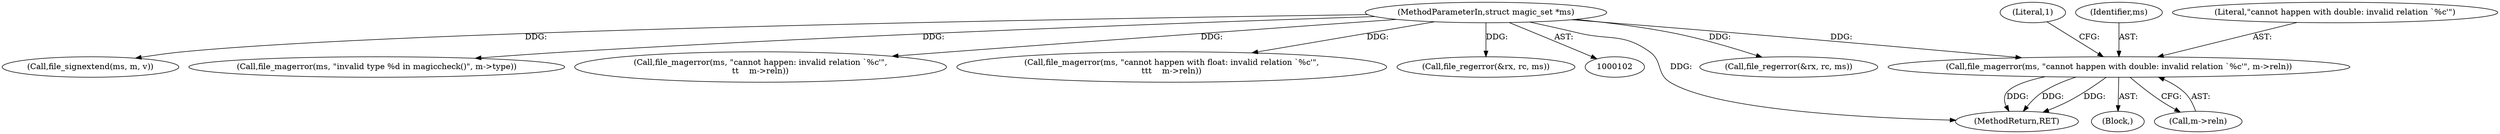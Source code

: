 digraph "0_file_74cafd7de9ec99a14f4480927580e501c8f852c3@pointer" {
"1000303" [label="(Call,file_magerror(ms, \"cannot happen with double: invalid relation `%c'\", m->reln))"];
"1000103" [label="(MethodParameterIn,struct magic_set *ms)"];
"1000976" [label="(MethodReturn,RET)"];
"1000509" [label="(Call,file_regerror(&rx, rc, ms))"];
"1000686" [label="(Call,file_signextend(ms, m, v))"];
"1000311" [label="(Literal,1)"];
"1000675" [label="(Call,file_magerror(ms, \"invalid type %d in magiccheck()\", m->type))"];
"1000304" [label="(Identifier,ms)"];
"1000965" [label="(Call,file_magerror(ms, \"cannot happen: invalid relation `%c'\",\n\t\t    m->reln))"];
"1000305" [label="(Literal,\"cannot happen with double: invalid relation `%c'\")"];
"1000103" [label="(MethodParameterIn,struct magic_set *ms)"];
"1000268" [label="(Block,)"];
"1000303" [label="(Call,file_magerror(ms, \"cannot happen with double: invalid relation `%c'\", m->reln))"];
"1000238" [label="(Call,file_magerror(ms, \"cannot happen with float: invalid relation `%c'\",\n\t\t\t    m->reln))"];
"1000306" [label="(Call,m->reln)"];
"1000643" [label="(Call,file_regerror(&rx, rc, ms))"];
"1000303" -> "1000268"  [label="AST: "];
"1000303" -> "1000306"  [label="CFG: "];
"1000304" -> "1000303"  [label="AST: "];
"1000305" -> "1000303"  [label="AST: "];
"1000306" -> "1000303"  [label="AST: "];
"1000311" -> "1000303"  [label="CFG: "];
"1000303" -> "1000976"  [label="DDG: "];
"1000303" -> "1000976"  [label="DDG: "];
"1000303" -> "1000976"  [label="DDG: "];
"1000103" -> "1000303"  [label="DDG: "];
"1000103" -> "1000102"  [label="AST: "];
"1000103" -> "1000976"  [label="DDG: "];
"1000103" -> "1000238"  [label="DDG: "];
"1000103" -> "1000509"  [label="DDG: "];
"1000103" -> "1000643"  [label="DDG: "];
"1000103" -> "1000675"  [label="DDG: "];
"1000103" -> "1000686"  [label="DDG: "];
"1000103" -> "1000965"  [label="DDG: "];
}
